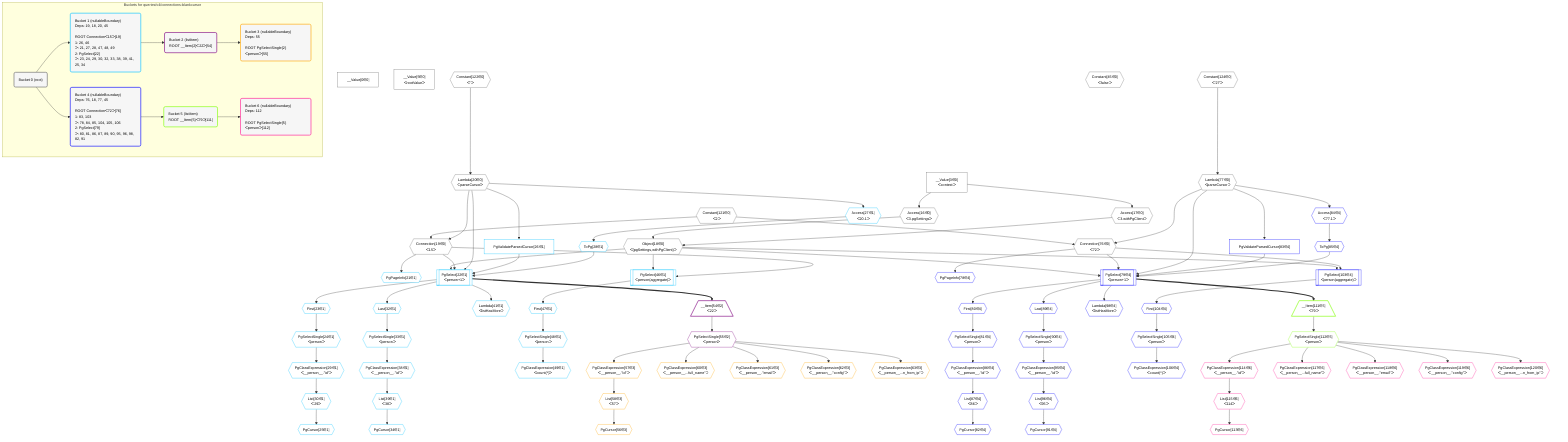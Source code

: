 %%{init: {'themeVariables': { 'fontSize': '12px'}}}%%
graph TD
    classDef path fill:#eee,stroke:#000,color:#000
    classDef plan fill:#fff,stroke-width:1px,color:#000
    classDef itemplan fill:#fff,stroke-width:2px,color:#000
    classDef unbatchedplan fill:#dff,stroke-width:1px,color:#000
    classDef sideeffectplan fill:#fcc,stroke-width:2px,color:#000
    classDef bucket fill:#f6f6f6,color:#000,stroke-width:2px,text-align:left


    %% define steps
    __Value0["__Value[0∈0]"]:::plan
    __Value3["__Value[3∈0]<br />ᐸcontextᐳ"]:::plan
    __Value5["__Value[5∈0]<br />ᐸrootValueᐳ"]:::plan
    Access16{{"Access[16∈0]<br />ᐸ3.pgSettingsᐳ"}}:::plan
    Access17{{"Access[17∈0]<br />ᐸ3.withPgClientᐳ"}}:::plan
    Object18{{"Object[18∈0]<br />ᐸ{pgSettings,withPgClient}ᐳ"}}:::plan
    Constant121{{"Constant[121∈0]<br />ᐸ2ᐳ"}}:::plan
    Constant122{{"Constant[122∈0]<br />ᐸ''ᐳ"}}:::plan
    Lambda20{{"Lambda[20∈0]<br />ᐸparseCursorᐳ"}}:::plan
    Connection19{{"Connection[19∈0]<br />ᐸ15ᐳ"}}:::plan
    PgPageInfo21{{"PgPageInfo[21∈1]"}}:::plan
    PgValidateParsedCursor26["PgValidateParsedCursor[26∈1]"]:::plan
    Access27{{"Access[27∈1]<br />ᐸ20.1ᐳ"}}:::plan
    ToPg28{{"ToPg[28∈1]"}}:::plan
    PgSelect22[["PgSelect[22∈1]<br />ᐸperson+1ᐳ"]]:::plan
    First23{{"First[23∈1]"}}:::plan
    PgSelectSingle24{{"PgSelectSingle[24∈1]<br />ᐸpersonᐳ"}}:::plan
    PgClassExpression29{{"PgClassExpression[29∈1]<br />ᐸ__person__.”id”ᐳ"}}:::plan
    List30{{"List[30∈1]<br />ᐸ29ᐳ"}}:::plan
    PgCursor25{{"PgCursor[25∈1]"}}:::plan
    Last32{{"Last[32∈1]"}}:::plan
    PgSelectSingle33{{"PgSelectSingle[33∈1]<br />ᐸpersonᐳ"}}:::plan
    PgClassExpression38{{"PgClassExpression[38∈1]<br />ᐸ__person__.”id”ᐳ"}}:::plan
    List39{{"List[39∈1]<br />ᐸ38ᐳ"}}:::plan
    PgCursor34{{"PgCursor[34∈1]"}}:::plan
    Lambda41{{"Lambda[41∈1]<br />ᐸlistHasMoreᐳ"}}:::plan
    Constant45{{"Constant[45∈0]<br />ᐸfalseᐳ"}}:::plan
    PgSelect46[["PgSelect[46∈1]<br />ᐸperson(aggregate)ᐳ"]]:::plan
    First47{{"First[47∈1]"}}:::plan
    PgSelectSingle48{{"PgSelectSingle[48∈1]<br />ᐸpersonᐳ"}}:::plan
    PgClassExpression49{{"PgClassExpression[49∈1]<br />ᐸcount(*)ᐳ"}}:::plan
    __Item54[/"__Item[54∈2]<br />ᐸ22ᐳ"\]:::itemplan
    PgSelectSingle55{{"PgSelectSingle[55∈2]<br />ᐸpersonᐳ"}}:::plan
    PgClassExpression57{{"PgClassExpression[57∈3]<br />ᐸ__person__.”id”ᐳ"}}:::plan
    List58{{"List[58∈3]<br />ᐸ57ᐳ"}}:::plan
    PgCursor56{{"PgCursor[56∈3]"}}:::plan
    PgClassExpression60{{"PgClassExpression[60∈3]<br />ᐸ__person__...full_name”ᐳ"}}:::plan
    PgClassExpression61{{"PgClassExpression[61∈3]<br />ᐸ__person__.”email”ᐳ"}}:::plan
    PgClassExpression62{{"PgClassExpression[62∈3]<br />ᐸ__person__.”config”ᐳ"}}:::plan
    PgClassExpression63{{"PgClassExpression[63∈3]<br />ᐸ__person__...n_from_ip”ᐳ"}}:::plan
    Constant124{{"Constant[124∈0]<br />ᐸ'27'ᐳ"}}:::plan
    Lambda77{{"Lambda[77∈0]<br />ᐸparseCursorᐳ"}}:::plan
    Connection76{{"Connection[76∈0]<br />ᐸ72ᐳ"}}:::plan
    PgPageInfo78{{"PgPageInfo[78∈4]"}}:::plan
    PgValidateParsedCursor83["PgValidateParsedCursor[83∈4]"]:::plan
    Access84{{"Access[84∈4]<br />ᐸ77.1ᐳ"}}:::plan
    ToPg85{{"ToPg[85∈4]"}}:::plan
    PgSelect79[["PgSelect[79∈4]<br />ᐸperson+1ᐳ"]]:::plan
    First80{{"First[80∈4]"}}:::plan
    PgSelectSingle81{{"PgSelectSingle[81∈4]<br />ᐸpersonᐳ"}}:::plan
    PgClassExpression86{{"PgClassExpression[86∈4]<br />ᐸ__person__.”id”ᐳ"}}:::plan
    List87{{"List[87∈4]<br />ᐸ86ᐳ"}}:::plan
    PgCursor82{{"PgCursor[82∈4]"}}:::plan
    Last89{{"Last[89∈4]"}}:::plan
    PgSelectSingle90{{"PgSelectSingle[90∈4]<br />ᐸpersonᐳ"}}:::plan
    PgClassExpression95{{"PgClassExpression[95∈4]<br />ᐸ__person__.”id”ᐳ"}}:::plan
    List96{{"List[96∈4]<br />ᐸ95ᐳ"}}:::plan
    PgCursor91{{"PgCursor[91∈4]"}}:::plan
    Lambda98{{"Lambda[98∈4]<br />ᐸlistHasMoreᐳ"}}:::plan
    PgSelect103[["PgSelect[103∈4]<br />ᐸperson(aggregate)ᐳ"]]:::plan
    First104{{"First[104∈4]"}}:::plan
    PgSelectSingle105{{"PgSelectSingle[105∈4]<br />ᐸpersonᐳ"}}:::plan
    PgClassExpression106{{"PgClassExpression[106∈4]<br />ᐸcount(*)ᐳ"}}:::plan
    __Item111[/"__Item[111∈5]<br />ᐸ79ᐳ"\]:::itemplan
    PgSelectSingle112{{"PgSelectSingle[112∈5]<br />ᐸpersonᐳ"}}:::plan
    PgClassExpression114{{"PgClassExpression[114∈6]<br />ᐸ__person__.”id”ᐳ"}}:::plan
    List115{{"List[115∈6]<br />ᐸ114ᐳ"}}:::plan
    PgCursor113{{"PgCursor[113∈6]"}}:::plan
    PgClassExpression117{{"PgClassExpression[117∈6]<br />ᐸ__person__...full_name”ᐳ"}}:::plan
    PgClassExpression118{{"PgClassExpression[118∈6]<br />ᐸ__person__.”email”ᐳ"}}:::plan
    PgClassExpression119{{"PgClassExpression[119∈6]<br />ᐸ__person__.”config”ᐳ"}}:::plan
    PgClassExpression120{{"PgClassExpression[120∈6]<br />ᐸ__person__...n_from_ip”ᐳ"}}:::plan

    %% plan dependencies
    __Value3 --> Access16
    __Value3 --> Access17
    Access16 & Access17 --> Object18
    Constant122 --> Lambda20
    Constant121 & Lambda20 --> Connection19
    Connection19 --> PgPageInfo21
    Lambda20 --> PgValidateParsedCursor26
    Lambda20 --> Access27
    Access27 --> ToPg28
    Object18 & Connection19 & Lambda20 & PgValidateParsedCursor26 & ToPg28 --> PgSelect22
    PgSelect22 --> First23
    First23 --> PgSelectSingle24
    PgSelectSingle24 --> PgClassExpression29
    PgClassExpression29 --> List30
    List30 --> PgCursor25
    PgSelect22 --> Last32
    Last32 --> PgSelectSingle33
    PgSelectSingle33 --> PgClassExpression38
    PgClassExpression38 --> List39
    List39 --> PgCursor34
    PgSelect22 --> Lambda41
    Object18 & Connection19 --> PgSelect46
    PgSelect46 --> First47
    First47 --> PgSelectSingle48
    PgSelectSingle48 --> PgClassExpression49
    PgSelect22 ==> __Item54
    __Item54 --> PgSelectSingle55
    PgSelectSingle55 --> PgClassExpression57
    PgClassExpression57 --> List58
    List58 --> PgCursor56
    PgSelectSingle55 --> PgClassExpression60
    PgSelectSingle55 --> PgClassExpression61
    PgSelectSingle55 --> PgClassExpression62
    PgSelectSingle55 --> PgClassExpression63
    Constant124 --> Lambda77
    Constant121 & Lambda77 --> Connection76
    Connection76 --> PgPageInfo78
    Lambda77 --> PgValidateParsedCursor83
    Lambda77 --> Access84
    Access84 --> ToPg85
    Object18 & Connection76 & Lambda77 & PgValidateParsedCursor83 & ToPg85 --> PgSelect79
    PgSelect79 --> First80
    First80 --> PgSelectSingle81
    PgSelectSingle81 --> PgClassExpression86
    PgClassExpression86 --> List87
    List87 --> PgCursor82
    PgSelect79 --> Last89
    Last89 --> PgSelectSingle90
    PgSelectSingle90 --> PgClassExpression95
    PgClassExpression95 --> List96
    List96 --> PgCursor91
    PgSelect79 --> Lambda98
    Object18 & Connection76 --> PgSelect103
    PgSelect103 --> First104
    First104 --> PgSelectSingle105
    PgSelectSingle105 --> PgClassExpression106
    PgSelect79 ==> __Item111
    __Item111 --> PgSelectSingle112
    PgSelectSingle112 --> PgClassExpression114
    PgClassExpression114 --> List115
    List115 --> PgCursor113
    PgSelectSingle112 --> PgClassExpression117
    PgSelectSingle112 --> PgClassExpression118
    PgSelectSingle112 --> PgClassExpression119
    PgSelectSingle112 --> PgClassExpression120

    subgraph "Buckets for queries/v4/connections-blankcursor"
    Bucket0("Bucket 0 (root)"):::bucket
    classDef bucket0 stroke:#696969
    class Bucket0,__Value0,__Value3,__Value5,Access16,Access17,Object18,Connection19,Lambda20,Constant45,Connection76,Lambda77,Constant121,Constant122,Constant124 bucket0
    Bucket1("Bucket 1 (nullableBoundary)<br />Deps: 19, 18, 20, 45<br /><br />ROOT Connectionᐸ15ᐳ[19]<br />1: 26, 46<br />ᐳ: 21, 27, 28, 47, 48, 49<br />2: PgSelect[22]<br />ᐳ: 23, 24, 29, 30, 32, 33, 38, 39, 41, 25, 34"):::bucket
    classDef bucket1 stroke:#00bfff
    class Bucket1,PgPageInfo21,PgSelect22,First23,PgSelectSingle24,PgCursor25,PgValidateParsedCursor26,Access27,ToPg28,PgClassExpression29,List30,Last32,PgSelectSingle33,PgCursor34,PgClassExpression38,List39,Lambda41,PgSelect46,First47,PgSelectSingle48,PgClassExpression49 bucket1
    Bucket2("Bucket 2 (listItem)<br />ROOT __Item{2}ᐸ22ᐳ[54]"):::bucket
    classDef bucket2 stroke:#7f007f
    class Bucket2,__Item54,PgSelectSingle55 bucket2
    Bucket3("Bucket 3 (nullableBoundary)<br />Deps: 55<br /><br />ROOT PgSelectSingle{2}ᐸpersonᐳ[55]"):::bucket
    classDef bucket3 stroke:#ffa500
    class Bucket3,PgCursor56,PgClassExpression57,List58,PgClassExpression60,PgClassExpression61,PgClassExpression62,PgClassExpression63 bucket3
    Bucket4("Bucket 4 (nullableBoundary)<br />Deps: 76, 18, 77, 45<br /><br />ROOT Connectionᐸ72ᐳ[76]<br />1: 83, 103<br />ᐳ: 78, 84, 85, 104, 105, 106<br />2: PgSelect[79]<br />ᐳ: 80, 81, 86, 87, 89, 90, 95, 96, 98, 82, 91"):::bucket
    classDef bucket4 stroke:#0000ff
    class Bucket4,PgPageInfo78,PgSelect79,First80,PgSelectSingle81,PgCursor82,PgValidateParsedCursor83,Access84,ToPg85,PgClassExpression86,List87,Last89,PgSelectSingle90,PgCursor91,PgClassExpression95,List96,Lambda98,PgSelect103,First104,PgSelectSingle105,PgClassExpression106 bucket4
    Bucket5("Bucket 5 (listItem)<br />ROOT __Item{5}ᐸ79ᐳ[111]"):::bucket
    classDef bucket5 stroke:#7fff00
    class Bucket5,__Item111,PgSelectSingle112 bucket5
    Bucket6("Bucket 6 (nullableBoundary)<br />Deps: 112<br /><br />ROOT PgSelectSingle{5}ᐸpersonᐳ[112]"):::bucket
    classDef bucket6 stroke:#ff1493
    class Bucket6,PgCursor113,PgClassExpression114,List115,PgClassExpression117,PgClassExpression118,PgClassExpression119,PgClassExpression120 bucket6
    Bucket0 --> Bucket1 & Bucket4
    Bucket1 --> Bucket2
    Bucket2 --> Bucket3
    Bucket4 --> Bucket5
    Bucket5 --> Bucket6
    end